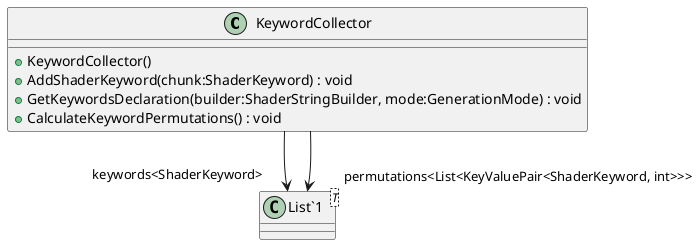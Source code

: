 @startuml
class KeywordCollector {
    + KeywordCollector()
    + AddShaderKeyword(chunk:ShaderKeyword) : void
    + GetKeywordsDeclaration(builder:ShaderStringBuilder, mode:GenerationMode) : void
    + CalculateKeywordPermutations() : void
}
class "List`1"<T> {
}
KeywordCollector --> "keywords<ShaderKeyword>" "List`1"
KeywordCollector --> "permutations<List<KeyValuePair<ShaderKeyword, int>>>" "List`1"
@enduml
